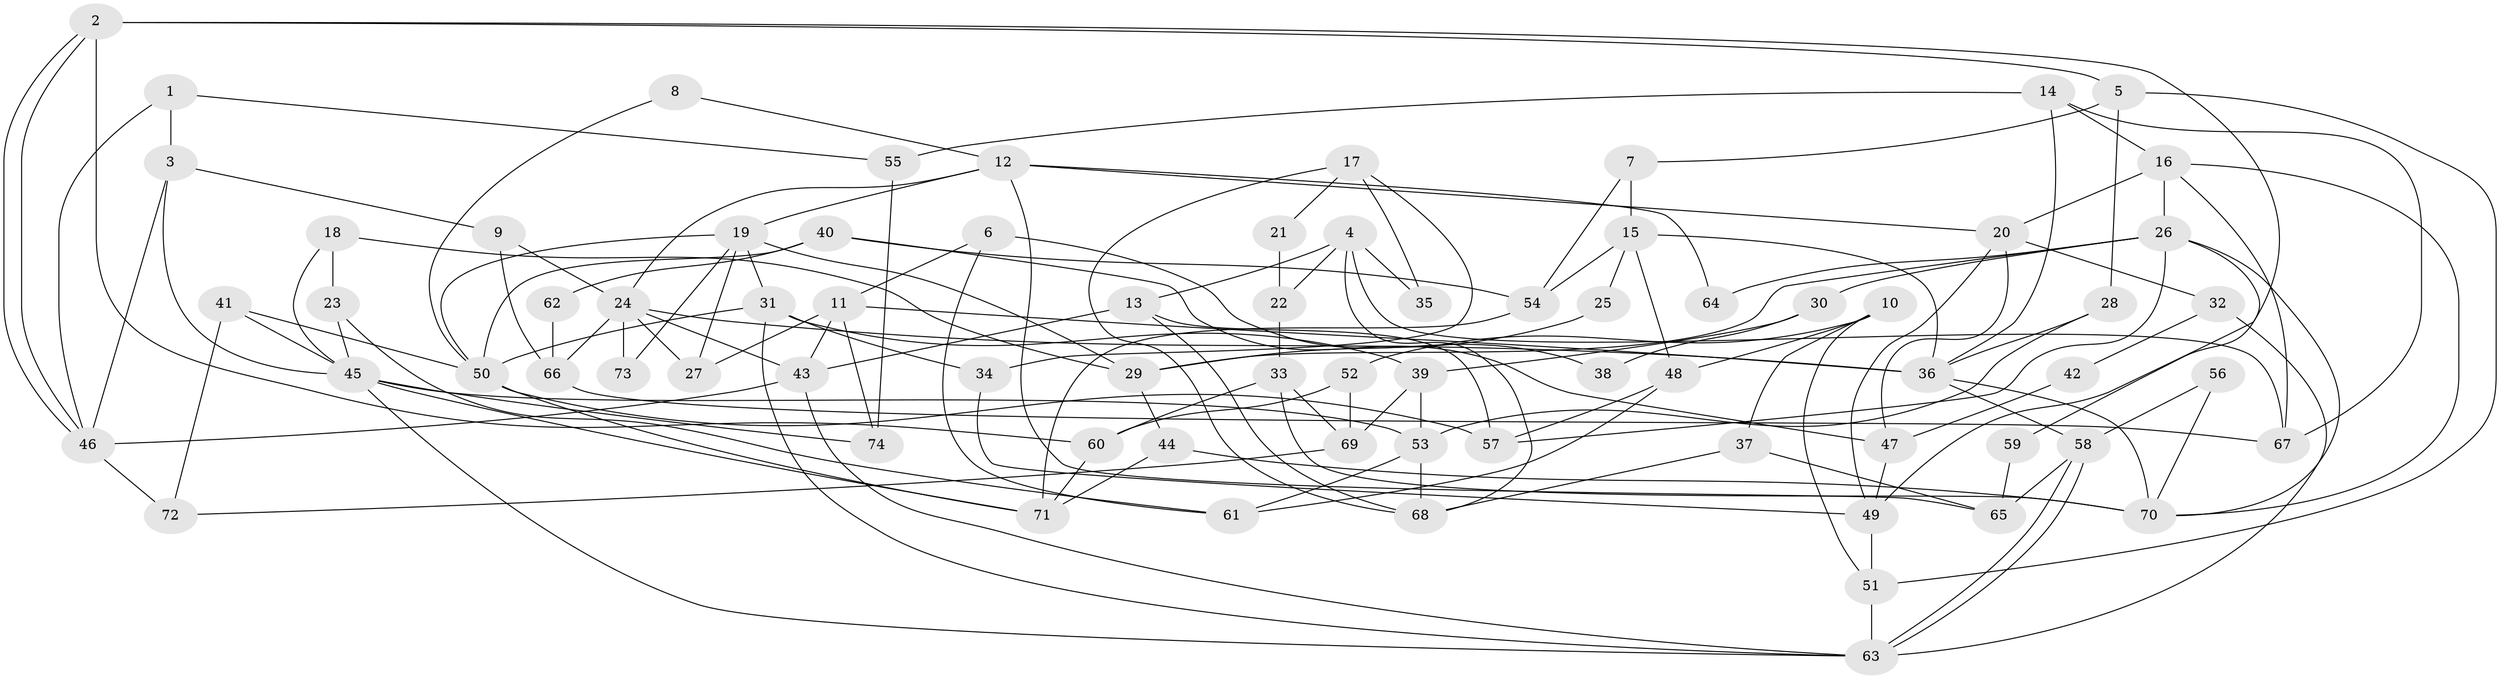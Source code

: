 // Generated by graph-tools (version 1.1) at 2025/52/03/09/25 04:52:17]
// undirected, 74 vertices, 148 edges
graph export_dot {
graph [start="1"]
  node [color=gray90,style=filled];
  1;
  2;
  3;
  4;
  5;
  6;
  7;
  8;
  9;
  10;
  11;
  12;
  13;
  14;
  15;
  16;
  17;
  18;
  19;
  20;
  21;
  22;
  23;
  24;
  25;
  26;
  27;
  28;
  29;
  30;
  31;
  32;
  33;
  34;
  35;
  36;
  37;
  38;
  39;
  40;
  41;
  42;
  43;
  44;
  45;
  46;
  47;
  48;
  49;
  50;
  51;
  52;
  53;
  54;
  55;
  56;
  57;
  58;
  59;
  60;
  61;
  62;
  63;
  64;
  65;
  66;
  67;
  68;
  69;
  70;
  71;
  72;
  73;
  74;
  1 -- 55;
  1 -- 46;
  1 -- 3;
  2 -- 46;
  2 -- 46;
  2 -- 5;
  2 -- 49;
  2 -- 60;
  3 -- 45;
  3 -- 9;
  3 -- 46;
  4 -- 67;
  4 -- 13;
  4 -- 22;
  4 -- 35;
  4 -- 68;
  5 -- 51;
  5 -- 28;
  5 -- 7;
  6 -- 11;
  6 -- 61;
  6 -- 38;
  7 -- 54;
  7 -- 15;
  8 -- 50;
  8 -- 12;
  9 -- 66;
  9 -- 24;
  10 -- 37;
  10 -- 48;
  10 -- 51;
  10 -- 52;
  11 -- 43;
  11 -- 36;
  11 -- 27;
  11 -- 74;
  12 -- 19;
  12 -- 24;
  12 -- 20;
  12 -- 64;
  12 -- 65;
  13 -- 68;
  13 -- 43;
  13 -- 57;
  14 -- 16;
  14 -- 36;
  14 -- 55;
  14 -- 67;
  15 -- 54;
  15 -- 25;
  15 -- 36;
  15 -- 48;
  16 -- 20;
  16 -- 26;
  16 -- 67;
  16 -- 70;
  17 -- 68;
  17 -- 34;
  17 -- 21;
  17 -- 35;
  18 -- 45;
  18 -- 29;
  18 -- 23;
  19 -- 31;
  19 -- 27;
  19 -- 29;
  19 -- 50;
  19 -- 73;
  20 -- 49;
  20 -- 32;
  20 -- 47;
  21 -- 22;
  22 -- 33;
  23 -- 45;
  23 -- 61;
  24 -- 36;
  24 -- 27;
  24 -- 43;
  24 -- 66;
  24 -- 73;
  25 -- 29;
  26 -- 57;
  26 -- 29;
  26 -- 30;
  26 -- 59;
  26 -- 64;
  26 -- 70;
  28 -- 53;
  28 -- 36;
  29 -- 44;
  30 -- 39;
  30 -- 38;
  31 -- 39;
  31 -- 63;
  31 -- 34;
  31 -- 50;
  32 -- 63;
  32 -- 42;
  33 -- 70;
  33 -- 60;
  33 -- 69;
  34 -- 49;
  36 -- 70;
  36 -- 58;
  37 -- 68;
  37 -- 65;
  39 -- 53;
  39 -- 69;
  40 -- 47;
  40 -- 50;
  40 -- 54;
  40 -- 62;
  41 -- 45;
  41 -- 50;
  41 -- 72;
  42 -- 47;
  43 -- 46;
  43 -- 63;
  44 -- 71;
  44 -- 70;
  45 -- 71;
  45 -- 63;
  45 -- 53;
  45 -- 74;
  46 -- 72;
  47 -- 49;
  48 -- 57;
  48 -- 61;
  49 -- 51;
  50 -- 57;
  50 -- 71;
  51 -- 63;
  52 -- 69;
  52 -- 60;
  53 -- 61;
  53 -- 68;
  54 -- 71;
  55 -- 74;
  56 -- 58;
  56 -- 70;
  58 -- 63;
  58 -- 63;
  58 -- 65;
  59 -- 65;
  60 -- 71;
  62 -- 66;
  66 -- 67;
  69 -- 72;
}
